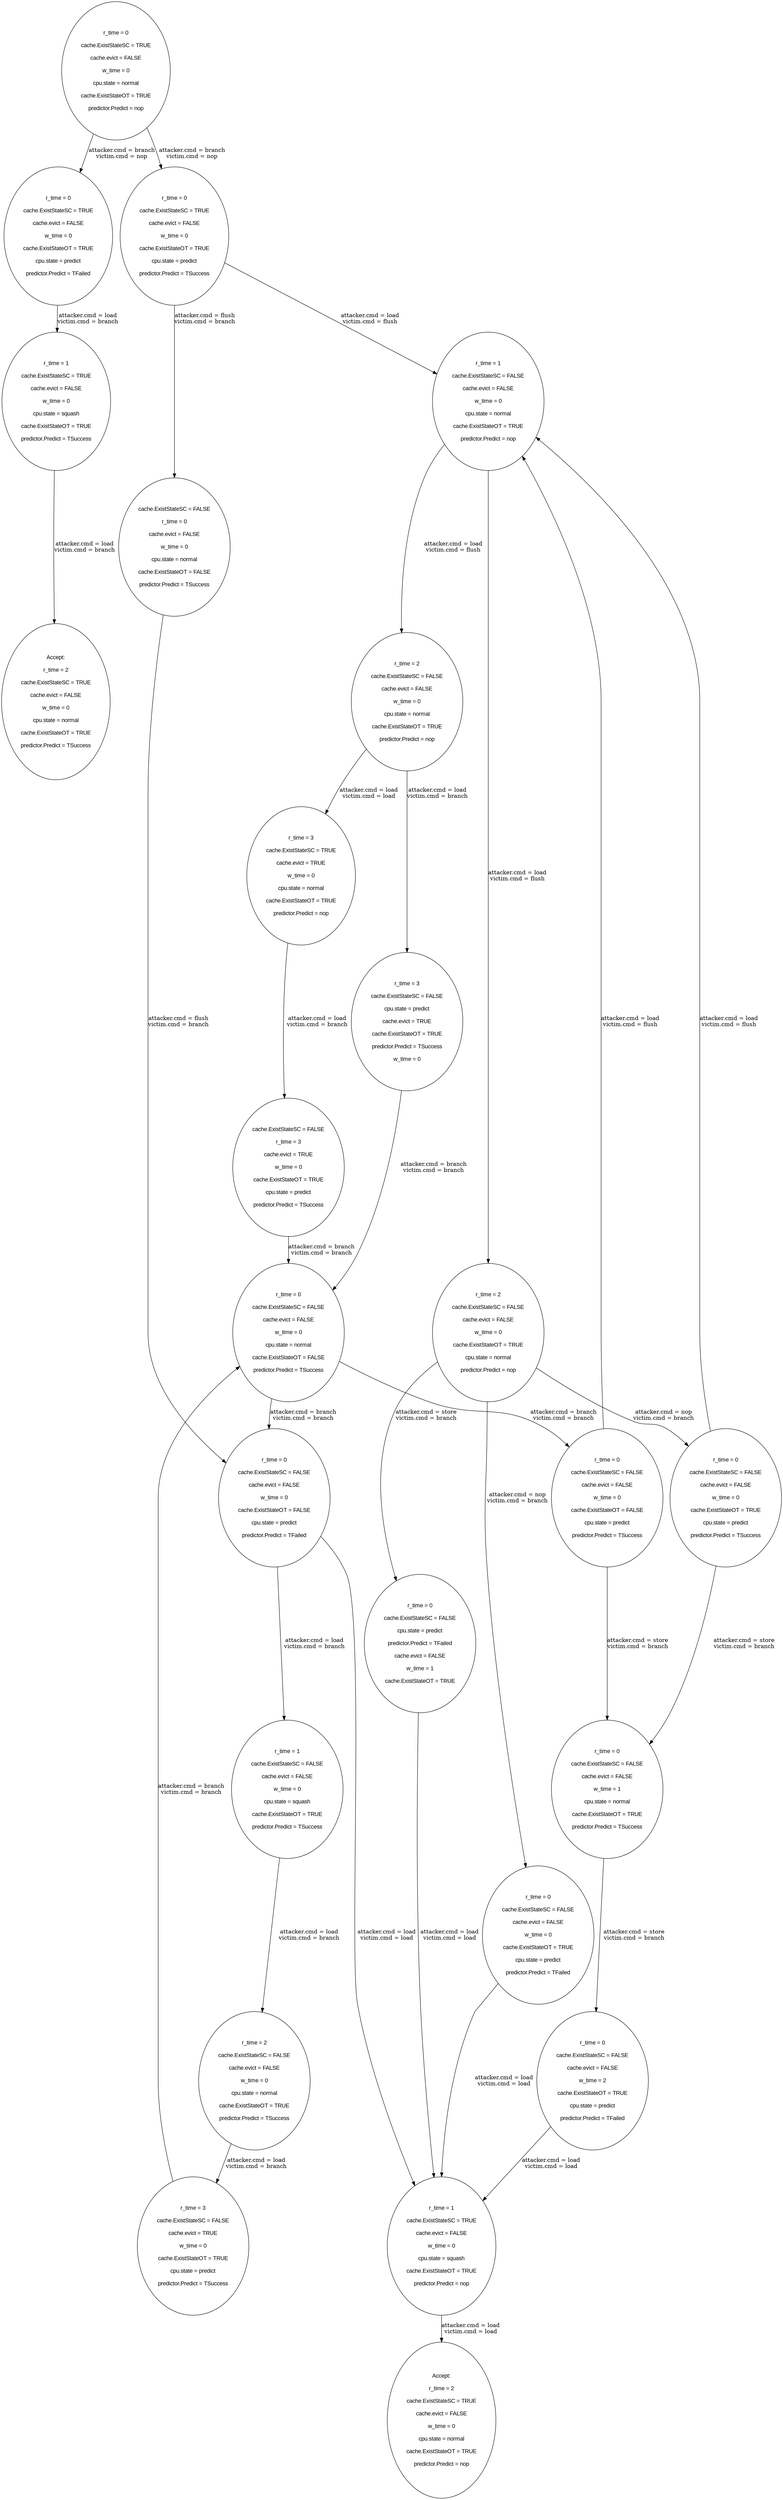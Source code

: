  strict digraph Tree {

    node [fontname="Arial"];

"
r_time = 0

cache.ExistStateSC = TRUE

cache.evict = FALSE

w_time = 0

cpu.state = normal

cache.ExistStateOT = TRUE

predictor.Predict = nop

" -> "
r_time = 0

cache.ExistStateSC = TRUE

cache.evict = FALSE

w_time = 0

cache.ExistStateOT = TRUE

cpu.state = predict

predictor.Predict = TFailed

"
[ label="attacker.cmd = branch
victim.cmd = nop
" ]
"
r_time = 0

cache.ExistStateSC = TRUE

cache.evict = FALSE

w_time = 0

cache.ExistStateOT = TRUE

cpu.state = predict

predictor.Predict = TFailed

" -> "
r_time = 1

cache.ExistStateSC = TRUE

cache.evict = FALSE

w_time = 0

cpu.state = squash

cache.ExistStateOT = TRUE

predictor.Predict = TSuccess

"
[ label="attacker.cmd = load
victim.cmd = branch
" ]
"
r_time = 1

cache.ExistStateSC = TRUE

cache.evict = FALSE

w_time = 0

cpu.state = squash

cache.ExistStateOT = TRUE

predictor.Predict = TSuccess

" -> "
Accept:

r_time = 2

cache.ExistStateSC = TRUE

cache.evict = FALSE

w_time = 0

cpu.state = normal

cache.ExistStateOT = TRUE

predictor.Predict = TSuccess

"
[ label="attacker.cmd = load
victim.cmd = branch
" ]
"
r_time = 0

cache.ExistStateSC = TRUE

cache.evict = FALSE

w_time = 0

cpu.state = normal

cache.ExistStateOT = TRUE

predictor.Predict = nop

" -> "
r_time = 0

cache.ExistStateSC = TRUE

cache.evict = FALSE

w_time = 0

cache.ExistStateOT = TRUE

cpu.state = predict

predictor.Predict = TSuccess

"
[ label="attacker.cmd = branch
victim.cmd = nop
" ]
"
r_time = 0

cache.ExistStateSC = TRUE

cache.evict = FALSE

w_time = 0

cache.ExistStateOT = TRUE

cpu.state = predict

predictor.Predict = TSuccess

" -> "
r_time = 1

cache.ExistStateSC = FALSE

cache.evict = FALSE

w_time = 0

cpu.state = normal

cache.ExistStateOT = TRUE

predictor.Predict = nop

"
[ label="attacker.cmd = load
victim.cmd = flush
" ]
"
r_time = 1

cache.ExistStateSC = FALSE

cache.evict = FALSE

w_time = 0

cpu.state = normal

cache.ExistStateOT = TRUE

predictor.Predict = nop

" -> "
r_time = 2

cache.ExistStateSC = FALSE

cache.evict = FALSE

w_time = 0

cache.ExistStateOT = TRUE

cpu.state = normal

predictor.Predict = nop

"
[ label="attacker.cmd = load
victim.cmd = flush
" ]
"
r_time = 2

cache.ExistStateSC = FALSE

cache.evict = FALSE

w_time = 0

cache.ExistStateOT = TRUE

cpu.state = normal

predictor.Predict = nop

" -> "
r_time = 0

cache.ExistStateSC = FALSE

cache.evict = FALSE

w_time = 0

cache.ExistStateOT = TRUE

cpu.state = predict

predictor.Predict = TSuccess

"
[ label="attacker.cmd = nop
victim.cmd = branch
" ]
"
r_time = 0

cache.ExistStateSC = FALSE

cache.evict = FALSE

w_time = 0

cache.ExistStateOT = TRUE

cpu.state = predict

predictor.Predict = TSuccess

" -> "
r_time = 1

cache.ExistStateSC = FALSE

cache.evict = FALSE

w_time = 0

cpu.state = normal

cache.ExistStateOT = TRUE

predictor.Predict = nop

"
[ label="attacker.cmd = load
victim.cmd = flush
" ]
"
r_time = 1

cache.ExistStateSC = FALSE

cache.evict = FALSE

w_time = 0

cpu.state = normal

cache.ExistStateOT = TRUE

predictor.Predict = nop

" -> "
r_time = 2

cache.ExistStateSC = FALSE

cache.evict = FALSE

w_time = 0

cache.ExistStateOT = TRUE

cpu.state = normal

predictor.Predict = nop

"
[ label="attacker.cmd = load
victim.cmd = flush
" ]
"
r_time = 2

cache.ExistStateSC = FALSE

cache.evict = FALSE

w_time = 0

cache.ExistStateOT = TRUE

cpu.state = normal

predictor.Predict = nop

" -> "
r_time = 0

cache.ExistStateSC = FALSE

cpu.state = predict

predictor.Predict = TFailed

cache.evict = FALSE

w_time = 1

cache.ExistStateOT = TRUE

"
[ label="attacker.cmd = store
victim.cmd = branch
" ]
"
r_time = 0

cache.ExistStateSC = FALSE

cpu.state = predict

predictor.Predict = TFailed

cache.evict = FALSE

w_time = 1

cache.ExistStateOT = TRUE

" -> "
r_time = 1

cache.ExistStateSC = TRUE

cache.evict = FALSE

w_time = 0

cpu.state = squash

cache.ExistStateOT = TRUE

predictor.Predict = nop

"
[ label="attacker.cmd = load
victim.cmd = load
" ]
"
r_time = 1

cache.ExistStateSC = TRUE

cache.evict = FALSE

w_time = 0

cpu.state = squash

cache.ExistStateOT = TRUE

predictor.Predict = nop

" -> "
Accept:

r_time = 2

cache.ExistStateSC = TRUE

cache.evict = FALSE

w_time = 0

cpu.state = normal

cache.ExistStateOT = TRUE

predictor.Predict = nop

"
[ label="attacker.cmd = load
victim.cmd = load
" ]
"
r_time = 0

cache.ExistStateSC = TRUE

cache.evict = FALSE

w_time = 0

cpu.state = normal

cache.ExistStateOT = TRUE

predictor.Predict = nop

" -> "
r_time = 0

cache.ExistStateSC = TRUE

cache.evict = FALSE

w_time = 0

cache.ExistStateOT = TRUE

cpu.state = predict

predictor.Predict = TSuccess

"
[ label="attacker.cmd = branch
victim.cmd = nop
" ]
"
r_time = 0

cache.ExistStateSC = TRUE

cache.evict = FALSE

w_time = 0

cache.ExistStateOT = TRUE

cpu.state = predict

predictor.Predict = TSuccess

" -> "
r_time = 1

cache.ExistStateSC = FALSE

cache.evict = FALSE

w_time = 0

cpu.state = normal

cache.ExistStateOT = TRUE

predictor.Predict = nop

"
[ label="attacker.cmd = load
victim.cmd = flush
" ]
"
r_time = 1

cache.ExistStateSC = FALSE

cache.evict = FALSE

w_time = 0

cpu.state = normal

cache.ExistStateOT = TRUE

predictor.Predict = nop

" -> "
r_time = 2

cache.ExistStateSC = FALSE

cache.evict = FALSE

w_time = 0

cpu.state = normal

cache.ExistStateOT = TRUE

predictor.Predict = nop

"
[ label="attacker.cmd = load
victim.cmd = flush
" ]
"
r_time = 2

cache.ExistStateSC = FALSE

cache.evict = FALSE

w_time = 0

cpu.state = normal

cache.ExistStateOT = TRUE

predictor.Predict = nop

" -> "
r_time = 3

cache.ExistStateSC = FALSE

cpu.state = predict

cache.evict = TRUE

cache.ExistStateOT = TRUE

predictor.Predict = TSuccess

w_time = 0

"
[ label="attacker.cmd = load
victim.cmd = branch
" ]
"
r_time = 3

cache.ExistStateSC = FALSE

cpu.state = predict

cache.evict = TRUE

cache.ExistStateOT = TRUE

predictor.Predict = TSuccess

w_time = 0

" -> "
r_time = 0

cache.ExistStateSC = FALSE

cache.evict = FALSE

w_time = 0

cpu.state = normal

cache.ExistStateOT = FALSE

predictor.Predict = TSuccess

"
[ label="attacker.cmd = branch
victim.cmd = branch
" ]
"
r_time = 0

cache.ExistStateSC = FALSE

cache.evict = FALSE

w_time = 0

cpu.state = normal

cache.ExistStateOT = FALSE

predictor.Predict = TSuccess

" -> "
r_time = 0

cache.ExistStateSC = FALSE

cache.evict = FALSE

w_time = 0

cache.ExistStateOT = FALSE

cpu.state = predict

predictor.Predict = TSuccess

"
[ label="attacker.cmd = branch
victim.cmd = branch
" ]
"
r_time = 0

cache.ExistStateSC = FALSE

cache.evict = FALSE

w_time = 0

cache.ExistStateOT = FALSE

cpu.state = predict

predictor.Predict = TSuccess

" -> "
r_time = 1

cache.ExistStateSC = FALSE

cache.evict = FALSE

w_time = 0

cpu.state = normal

cache.ExistStateOT = TRUE

predictor.Predict = nop

"
[ label="attacker.cmd = load
victim.cmd = flush
" ]
"
r_time = 1

cache.ExistStateSC = FALSE

cache.evict = FALSE

w_time = 0

cpu.state = normal

cache.ExistStateOT = TRUE

predictor.Predict = nop

" -> "
r_time = 2

cache.ExistStateSC = FALSE

cache.evict = FALSE

w_time = 0

cache.ExistStateOT = TRUE

cpu.state = normal

predictor.Predict = nop

"
[ label="attacker.cmd = load
victim.cmd = flush
" ]
"
r_time = 2

cache.ExistStateSC = FALSE

cache.evict = FALSE

w_time = 0

cache.ExistStateOT = TRUE

cpu.state = normal

predictor.Predict = nop

" -> "
r_time = 0

cache.ExistStateSC = FALSE

cpu.state = predict

predictor.Predict = TFailed

cache.evict = FALSE

w_time = 1

cache.ExistStateOT = TRUE

"
[ label="attacker.cmd = store
victim.cmd = branch
" ]
"
r_time = 0

cache.ExistStateSC = FALSE

cpu.state = predict

predictor.Predict = TFailed

cache.evict = FALSE

w_time = 1

cache.ExistStateOT = TRUE

" -> "
r_time = 1

cache.ExistStateSC = TRUE

cache.evict = FALSE

w_time = 0

cpu.state = squash

cache.ExistStateOT = TRUE

predictor.Predict = nop

"
[ label="attacker.cmd = load
victim.cmd = load
" ]
"
r_time = 1

cache.ExistStateSC = TRUE

cache.evict = FALSE

w_time = 0

cpu.state = squash

cache.ExistStateOT = TRUE

predictor.Predict = nop

" -> "
Accept:

r_time = 2

cache.ExistStateSC = TRUE

cache.evict = FALSE

w_time = 0

cpu.state = normal

cache.ExistStateOT = TRUE

predictor.Predict = nop

"
[ label="attacker.cmd = load
victim.cmd = load
" ]
"
r_time = 0

cache.ExistStateSC = TRUE

cache.evict = FALSE

w_time = 0

cpu.state = normal

cache.ExistStateOT = TRUE

predictor.Predict = nop

" -> "
r_time = 0

cache.ExistStateSC = TRUE

cache.evict = FALSE

w_time = 0

cache.ExistStateOT = TRUE

cpu.state = predict

predictor.Predict = TSuccess

"
[ label="attacker.cmd = branch
victim.cmd = nop
" ]
"
r_time = 0

cache.ExistStateSC = TRUE

cache.evict = FALSE

w_time = 0

cache.ExistStateOT = TRUE

cpu.state = predict

predictor.Predict = TSuccess

" -> "
r_time = 1

cache.ExistStateSC = FALSE

cache.evict = FALSE

w_time = 0

cpu.state = normal

cache.ExistStateOT = TRUE

predictor.Predict = nop

"
[ label="attacker.cmd = load
victim.cmd = flush
" ]
"
r_time = 1

cache.ExistStateSC = FALSE

cache.evict = FALSE

w_time = 0

cpu.state = normal

cache.ExistStateOT = TRUE

predictor.Predict = nop

" -> "
r_time = 2

cache.ExistStateSC = FALSE

cache.evict = FALSE

w_time = 0

cpu.state = normal

cache.ExistStateOT = TRUE

predictor.Predict = nop

"
[ label="attacker.cmd = load
victim.cmd = flush
" ]
"
r_time = 2

cache.ExistStateSC = FALSE

cache.evict = FALSE

w_time = 0

cpu.state = normal

cache.ExistStateOT = TRUE

predictor.Predict = nop

" -> "
r_time = 3

cache.ExistStateSC = TRUE

cache.evict = TRUE

w_time = 0

cpu.state = normal

cache.ExistStateOT = TRUE

predictor.Predict = nop

"
[ label="attacker.cmd = load
victim.cmd = load
" ]
"
r_time = 3

cache.ExistStateSC = TRUE

cache.evict = TRUE

w_time = 0

cpu.state = normal

cache.ExistStateOT = TRUE

predictor.Predict = nop

" -> "
cache.ExistStateSC = FALSE

r_time = 3

cache.evict = TRUE

w_time = 0

cache.ExistStateOT = TRUE

cpu.state = predict

predictor.Predict = TSuccess

"
[ label="attacker.cmd = load
victim.cmd = branch
" ]
"
cache.ExistStateSC = FALSE

r_time = 3

cache.evict = TRUE

w_time = 0

cache.ExistStateOT = TRUE

cpu.state = predict

predictor.Predict = TSuccess

" -> "
r_time = 0

cache.ExistStateSC = FALSE

cache.evict = FALSE

w_time = 0

cpu.state = normal

cache.ExistStateOT = FALSE

predictor.Predict = TSuccess

"
[ label="attacker.cmd = branch
victim.cmd = branch
" ]
"
r_time = 0

cache.ExistStateSC = FALSE

cache.evict = FALSE

w_time = 0

cpu.state = normal

cache.ExistStateOT = FALSE

predictor.Predict = TSuccess

" -> "
r_time = 0

cache.ExistStateSC = FALSE

cache.evict = FALSE

w_time = 0

cache.ExistStateOT = FALSE

cpu.state = predict

predictor.Predict = TSuccess

"
[ label="attacker.cmd = branch
victim.cmd = branch
" ]
"
r_time = 0

cache.ExistStateSC = FALSE

cache.evict = FALSE

w_time = 0

cache.ExistStateOT = FALSE

cpu.state = predict

predictor.Predict = TSuccess

" -> "
r_time = 1

cache.ExistStateSC = FALSE

cache.evict = FALSE

w_time = 0

cpu.state = normal

cache.ExistStateOT = TRUE

predictor.Predict = nop

"
[ label="attacker.cmd = load
victim.cmd = flush
" ]
"
r_time = 1

cache.ExistStateSC = FALSE

cache.evict = FALSE

w_time = 0

cpu.state = normal

cache.ExistStateOT = TRUE

predictor.Predict = nop

" -> "
r_time = 2

cache.ExistStateSC = FALSE

cache.evict = FALSE

w_time = 0

cache.ExistStateOT = TRUE

cpu.state = normal

predictor.Predict = nop

"
[ label="attacker.cmd = load
victim.cmd = flush
" ]
"
r_time = 2

cache.ExistStateSC = FALSE

cache.evict = FALSE

w_time = 0

cache.ExistStateOT = TRUE

cpu.state = normal

predictor.Predict = nop

" -> "
r_time = 0

cache.ExistStateSC = FALSE

cpu.state = predict

predictor.Predict = TFailed

cache.evict = FALSE

w_time = 1

cache.ExistStateOT = TRUE

"
[ label="attacker.cmd = store
victim.cmd = branch
" ]
"
r_time = 0

cache.ExistStateSC = FALSE

cpu.state = predict

predictor.Predict = TFailed

cache.evict = FALSE

w_time = 1

cache.ExistStateOT = TRUE

" -> "
r_time = 1

cache.ExistStateSC = TRUE

cache.evict = FALSE

w_time = 0

cpu.state = squash

cache.ExistStateOT = TRUE

predictor.Predict = nop

"
[ label="attacker.cmd = load
victim.cmd = load
" ]
"
r_time = 1

cache.ExistStateSC = TRUE

cache.evict = FALSE

w_time = 0

cpu.state = squash

cache.ExistStateOT = TRUE

predictor.Predict = nop

" -> "
Accept:

r_time = 2

cache.ExistStateSC = TRUE

cache.evict = FALSE

w_time = 0

cpu.state = normal

cache.ExistStateOT = TRUE

predictor.Predict = nop

"
[ label="attacker.cmd = load
victim.cmd = load
" ]
"
r_time = 0

cache.ExistStateSC = TRUE

cache.evict = FALSE

w_time = 0

cpu.state = normal

cache.ExistStateOT = TRUE

predictor.Predict = nop

" -> "
r_time = 0

cache.ExistStateSC = TRUE

cache.evict = FALSE

w_time = 0

cache.ExistStateOT = TRUE

cpu.state = predict

predictor.Predict = TSuccess

"
[ label="attacker.cmd = branch
victim.cmd = nop
" ]
"
r_time = 0

cache.ExistStateSC = TRUE

cache.evict = FALSE

w_time = 0

cache.ExistStateOT = TRUE

cpu.state = predict

predictor.Predict = TSuccess

" -> "
cache.ExistStateSC = FALSE

r_time = 0

cache.evict = FALSE

w_time = 0

cpu.state = normal

cache.ExistStateOT = FALSE

predictor.Predict = TSuccess

"
[ label="attacker.cmd = flush
victim.cmd = branch
" ]
"
cache.ExistStateSC = FALSE

r_time = 0

cache.evict = FALSE

w_time = 0

cpu.state = normal

cache.ExistStateOT = FALSE

predictor.Predict = TSuccess

" -> "
r_time = 0

cache.ExistStateSC = FALSE

cache.evict = FALSE

w_time = 0

cache.ExistStateOT = FALSE

cpu.state = predict

predictor.Predict = TFailed

"
[ label="attacker.cmd = flush
victim.cmd = branch
" ]
"
r_time = 0

cache.ExistStateSC = FALSE

cache.evict = FALSE

w_time = 0

cache.ExistStateOT = FALSE

cpu.state = predict

predictor.Predict = TFailed

" -> "
r_time = 1

cache.ExistStateSC = FALSE

cache.evict = FALSE

w_time = 0

cpu.state = squash

cache.ExistStateOT = TRUE

predictor.Predict = TSuccess

"
[ label="attacker.cmd = load
victim.cmd = branch
" ]
"
r_time = 1

cache.ExistStateSC = FALSE

cache.evict = FALSE

w_time = 0

cpu.state = squash

cache.ExistStateOT = TRUE

predictor.Predict = TSuccess

" -> "
r_time = 2

cache.ExistStateSC = FALSE

cache.evict = FALSE

w_time = 0

cpu.state = normal

cache.ExistStateOT = TRUE

predictor.Predict = TSuccess

"
[ label="attacker.cmd = load
victim.cmd = branch
" ]
"
r_time = 2

cache.ExistStateSC = FALSE

cache.evict = FALSE

w_time = 0

cpu.state = normal

cache.ExistStateOT = TRUE

predictor.Predict = TSuccess

" -> "
r_time = 3

cache.ExistStateSC = FALSE

cache.evict = TRUE

w_time = 0

cache.ExistStateOT = TRUE

cpu.state = predict

predictor.Predict = TSuccess

"
[ label="attacker.cmd = load
victim.cmd = branch
" ]
"
r_time = 3

cache.ExistStateSC = FALSE

cache.evict = TRUE

w_time = 0

cache.ExistStateOT = TRUE

cpu.state = predict

predictor.Predict = TSuccess

" -> "
r_time = 0

cache.ExistStateSC = FALSE

cache.evict = FALSE

w_time = 0

cpu.state = normal

cache.ExistStateOT = FALSE

predictor.Predict = TSuccess

"
[ label="attacker.cmd = branch
victim.cmd = branch
" ]
"
r_time = 0

cache.ExistStateSC = FALSE

cache.evict = FALSE

w_time = 0

cpu.state = normal

cache.ExistStateOT = FALSE

predictor.Predict = TSuccess

" -> "
r_time = 0

cache.ExistStateSC = FALSE

cache.evict = FALSE

w_time = 0

cache.ExistStateOT = FALSE

cpu.state = predict

predictor.Predict = TSuccess

"
[ label="attacker.cmd = branch
victim.cmd = branch
" ]
"
r_time = 0

cache.ExistStateSC = FALSE

cache.evict = FALSE

w_time = 0

cache.ExistStateOT = FALSE

cpu.state = predict

predictor.Predict = TSuccess

" -> "
r_time = 1

cache.ExistStateSC = FALSE

cache.evict = FALSE

w_time = 0

cpu.state = normal

cache.ExistStateOT = TRUE

predictor.Predict = nop

"
[ label="attacker.cmd = load
victim.cmd = flush
" ]
"
r_time = 1

cache.ExistStateSC = FALSE

cache.evict = FALSE

w_time = 0

cpu.state = normal

cache.ExistStateOT = TRUE

predictor.Predict = nop

" -> "
r_time = 2

cache.ExistStateSC = FALSE

cache.evict = FALSE

w_time = 0

cache.ExistStateOT = TRUE

cpu.state = normal

predictor.Predict = nop

"
[ label="attacker.cmd = load
victim.cmd = flush
" ]
"
r_time = 2

cache.ExistStateSC = FALSE

cache.evict = FALSE

w_time = 0

cache.ExistStateOT = TRUE

cpu.state = normal

predictor.Predict = nop

" -> "
r_time = 0

cache.ExistStateSC = FALSE

cpu.state = predict

predictor.Predict = TFailed

cache.evict = FALSE

w_time = 1

cache.ExistStateOT = TRUE

"
[ label="attacker.cmd = store
victim.cmd = branch
" ]
"
r_time = 0

cache.ExistStateSC = FALSE

cpu.state = predict

predictor.Predict = TFailed

cache.evict = FALSE

w_time = 1

cache.ExistStateOT = TRUE

" -> "
r_time = 1

cache.ExistStateSC = TRUE

cache.evict = FALSE

w_time = 0

cpu.state = squash

cache.ExistStateOT = TRUE

predictor.Predict = nop

"
[ label="attacker.cmd = load
victim.cmd = load
" ]
"
r_time = 1

cache.ExistStateSC = TRUE

cache.evict = FALSE

w_time = 0

cpu.state = squash

cache.ExistStateOT = TRUE

predictor.Predict = nop

" -> "
Accept:

r_time = 2

cache.ExistStateSC = TRUE

cache.evict = FALSE

w_time = 0

cpu.state = normal

cache.ExistStateOT = TRUE

predictor.Predict = nop

"
[ label="attacker.cmd = load
victim.cmd = load
" ]
"
r_time = 0

cache.ExistStateSC = TRUE

cache.evict = FALSE

w_time = 0

cpu.state = normal

cache.ExistStateOT = TRUE

predictor.Predict = nop

" -> "
r_time = 0

cache.ExistStateSC = TRUE

cache.evict = FALSE

w_time = 0

cache.ExistStateOT = TRUE

cpu.state = predict

predictor.Predict = TSuccess

"
[ label="attacker.cmd = branch
victim.cmd = nop
" ]
"
r_time = 0

cache.ExistStateSC = TRUE

cache.evict = FALSE

w_time = 0

cache.ExistStateOT = TRUE

cpu.state = predict

predictor.Predict = TSuccess

" -> "
r_time = 1

cache.ExistStateSC = FALSE

cache.evict = FALSE

w_time = 0

cpu.state = normal

cache.ExistStateOT = TRUE

predictor.Predict = nop

"
[ label="attacker.cmd = load
victim.cmd = flush
" ]
"
r_time = 1

cache.ExistStateSC = FALSE

cache.evict = FALSE

w_time = 0

cpu.state = normal

cache.ExistStateOT = TRUE

predictor.Predict = nop

" -> "
r_time = 2

cache.ExistStateSC = FALSE

cache.evict = FALSE

w_time = 0

cache.ExistStateOT = TRUE

cpu.state = normal

predictor.Predict = nop

"
[ label="attacker.cmd = load
victim.cmd = flush
" ]
"
r_time = 2

cache.ExistStateSC = FALSE

cache.evict = FALSE

w_time = 0

cache.ExistStateOT = TRUE

cpu.state = normal

predictor.Predict = nop

" -> "
r_time = 0

cache.ExistStateSC = FALSE

cache.evict = FALSE

w_time = 0

cache.ExistStateOT = TRUE

cpu.state = predict

predictor.Predict = TFailed

"
[ label="attacker.cmd = nop
victim.cmd = branch
" ]
"
r_time = 0

cache.ExistStateSC = FALSE

cache.evict = FALSE

w_time = 0

cache.ExistStateOT = TRUE

cpu.state = predict

predictor.Predict = TFailed

" -> "
r_time = 1

cache.ExistStateSC = TRUE

cache.evict = FALSE

w_time = 0

cpu.state = squash

cache.ExistStateOT = TRUE

predictor.Predict = nop

"
[ label="attacker.cmd = load
victim.cmd = load
" ]
"
r_time = 1

cache.ExistStateSC = TRUE

cache.evict = FALSE

w_time = 0

cpu.state = squash

cache.ExistStateOT = TRUE

predictor.Predict = nop

" -> "
Accept:

r_time = 2

cache.ExistStateSC = TRUE

cache.evict = FALSE

w_time = 0

cpu.state = normal

cache.ExistStateOT = TRUE

predictor.Predict = nop

"
[ label="attacker.cmd = load
victim.cmd = load
" ]
"
r_time = 0

cache.ExistStateSC = TRUE

cache.evict = FALSE

w_time = 0

cpu.state = normal

cache.ExistStateOT = TRUE

predictor.Predict = nop

" -> "
r_time = 0

cache.ExistStateSC = TRUE

cache.evict = FALSE

w_time = 0

cache.ExistStateOT = TRUE

cpu.state = predict

predictor.Predict = TSuccess

"
[ label="attacker.cmd = branch
victim.cmd = nop
" ]
"
r_time = 0

cache.ExistStateSC = TRUE

cache.evict = FALSE

w_time = 0

cache.ExistStateOT = TRUE

cpu.state = predict

predictor.Predict = TSuccess

" -> "
r_time = 1

cache.ExistStateSC = FALSE

cache.evict = FALSE

w_time = 0

cpu.state = normal

cache.ExistStateOT = TRUE

predictor.Predict = nop

"
[ label="attacker.cmd = load
victim.cmd = flush
" ]
"
r_time = 1

cache.ExistStateSC = FALSE

cache.evict = FALSE

w_time = 0

cpu.state = normal

cache.ExistStateOT = TRUE

predictor.Predict = nop

" -> "
r_time = 2

cache.ExistStateSC = FALSE

cache.evict = FALSE

w_time = 0

cache.ExistStateOT = TRUE

cpu.state = normal

predictor.Predict = nop

"
[ label="attacker.cmd = load
victim.cmd = flush
" ]
"
r_time = 2

cache.ExistStateSC = FALSE

cache.evict = FALSE

w_time = 0

cache.ExistStateOT = TRUE

cpu.state = normal

predictor.Predict = nop

" -> "
r_time = 0

cache.ExistStateSC = FALSE

cache.evict = FALSE

w_time = 0

cache.ExistStateOT = TRUE

cpu.state = predict

predictor.Predict = TSuccess

"
[ label="attacker.cmd = nop
victim.cmd = branch
" ]
"
r_time = 0

cache.ExistStateSC = FALSE

cache.evict = FALSE

w_time = 0

cache.ExistStateOT = TRUE

cpu.state = predict

predictor.Predict = TSuccess

" -> "
r_time = 0

cache.ExistStateSC = FALSE

cache.evict = FALSE

w_time = 1

cpu.state = normal

cache.ExistStateOT = TRUE

predictor.Predict = TSuccess

"
[ label="attacker.cmd = store
victim.cmd = branch
" ]
"
r_time = 0

cache.ExistStateSC = FALSE

cache.evict = FALSE

w_time = 1

cpu.state = normal

cache.ExistStateOT = TRUE

predictor.Predict = TSuccess

" -> "
r_time = 0

cache.ExistStateSC = FALSE

cache.evict = FALSE

w_time = 2

cache.ExistStateOT = TRUE

cpu.state = predict

predictor.Predict = TFailed

"
[ label="attacker.cmd = store
victim.cmd = branch
" ]
"
r_time = 0

cache.ExistStateSC = FALSE

cache.evict = FALSE

w_time = 2

cache.ExistStateOT = TRUE

cpu.state = predict

predictor.Predict = TFailed

" -> "
r_time = 1

cache.ExistStateSC = TRUE

cache.evict = FALSE

w_time = 0

cpu.state = squash

cache.ExistStateOT = TRUE

predictor.Predict = nop

"
[ label="attacker.cmd = load
victim.cmd = load
" ]
"
r_time = 1

cache.ExistStateSC = TRUE

cache.evict = FALSE

w_time = 0

cpu.state = squash

cache.ExistStateOT = TRUE

predictor.Predict = nop

" -> "
Accept:

r_time = 2

cache.ExistStateSC = TRUE

cache.evict = FALSE

w_time = 0

cpu.state = normal

cache.ExistStateOT = TRUE

predictor.Predict = nop

"
[ label="attacker.cmd = load
victim.cmd = load
" ]
"
r_time = 0

cache.ExistStateSC = TRUE

cache.evict = FALSE

w_time = 0

cpu.state = normal

cache.ExistStateOT = TRUE

predictor.Predict = nop

" -> "
r_time = 0

cache.ExistStateSC = TRUE

cache.evict = FALSE

w_time = 0

cache.ExistStateOT = TRUE

cpu.state = predict

predictor.Predict = TSuccess

"
[ label="attacker.cmd = branch
victim.cmd = nop
" ]
"
r_time = 0

cache.ExistStateSC = TRUE

cache.evict = FALSE

w_time = 0

cache.ExistStateOT = TRUE

cpu.state = predict

predictor.Predict = TSuccess

" -> "
r_time = 1

cache.ExistStateSC = FALSE

cache.evict = FALSE

w_time = 0

cpu.state = normal

cache.ExistStateOT = TRUE

predictor.Predict = nop

"
[ label="attacker.cmd = load
victim.cmd = flush
" ]
"
r_time = 1

cache.ExistStateSC = FALSE

cache.evict = FALSE

w_time = 0

cpu.state = normal

cache.ExistStateOT = TRUE

predictor.Predict = nop

" -> "
r_time = 2

cache.ExistStateSC = FALSE

cache.evict = FALSE

w_time = 0

cache.ExistStateOT = TRUE

cpu.state = normal

predictor.Predict = nop

"
[ label="attacker.cmd = load
victim.cmd = flush
" ]
"
r_time = 2

cache.ExistStateSC = FALSE

cache.evict = FALSE

w_time = 0

cache.ExistStateOT = TRUE

cpu.state = normal

predictor.Predict = nop

" -> "
r_time = 0

cache.ExistStateSC = FALSE

cache.evict = FALSE

w_time = 0

cache.ExistStateOT = TRUE

cpu.state = predict

predictor.Predict = TSuccess

"
[ label="attacker.cmd = nop
victim.cmd = branch
" ]
"
r_time = 0

cache.ExistStateSC = FALSE

cache.evict = FALSE

w_time = 0

cache.ExistStateOT = TRUE

cpu.state = predict

predictor.Predict = TSuccess

" -> "
r_time = 1

cache.ExistStateSC = FALSE

cache.evict = FALSE

w_time = 0

cpu.state = normal

cache.ExistStateOT = TRUE

predictor.Predict = nop

"
[ label="attacker.cmd = load
victim.cmd = flush
" ]
"
r_time = 1

cache.ExistStateSC = FALSE

cache.evict = FALSE

w_time = 0

cpu.state = normal

cache.ExistStateOT = TRUE

predictor.Predict = nop

" -> "
r_time = 2

cache.ExistStateSC = FALSE

cache.evict = FALSE

w_time = 0

cache.ExistStateOT = TRUE

cpu.state = normal

predictor.Predict = nop

"
[ label="attacker.cmd = load
victim.cmd = flush
" ]
"
r_time = 2

cache.ExistStateSC = FALSE

cache.evict = FALSE

w_time = 0

cache.ExistStateOT = TRUE

cpu.state = normal

predictor.Predict = nop

" -> "
r_time = 0

cache.ExistStateSC = FALSE

cpu.state = predict

predictor.Predict = TFailed

cache.evict = FALSE

w_time = 1

cache.ExistStateOT = TRUE

"
[ label="attacker.cmd = store
victim.cmd = branch
" ]
"
r_time = 0

cache.ExistStateSC = FALSE

cpu.state = predict

predictor.Predict = TFailed

cache.evict = FALSE

w_time = 1

cache.ExistStateOT = TRUE

" -> "
r_time = 1

cache.ExistStateSC = TRUE

cache.evict = FALSE

w_time = 0

cpu.state = squash

cache.ExistStateOT = TRUE

predictor.Predict = nop

"
[ label="attacker.cmd = load
victim.cmd = load
" ]
"
r_time = 1

cache.ExistStateSC = TRUE

cache.evict = FALSE

w_time = 0

cpu.state = squash

cache.ExistStateOT = TRUE

predictor.Predict = nop

" -> "
Accept:

r_time = 2

cache.ExistStateSC = TRUE

cache.evict = FALSE

w_time = 0

cpu.state = normal

cache.ExistStateOT = TRUE

predictor.Predict = nop

"
[ label="attacker.cmd = load
victim.cmd = load
" ]
"
r_time = 0

cache.ExistStateSC = TRUE

cache.evict = FALSE

w_time = 0

cpu.state = normal

cache.ExistStateOT = TRUE

predictor.Predict = nop

" -> "
r_time = 0

cache.ExistStateSC = TRUE

cache.evict = FALSE

w_time = 0

cache.ExistStateOT = TRUE

cpu.state = predict

predictor.Predict = TSuccess

"
[ label="attacker.cmd = branch
victim.cmd = nop
" ]
"
r_time = 0

cache.ExistStateSC = TRUE

cache.evict = FALSE

w_time = 0

cache.ExistStateOT = TRUE

cpu.state = predict

predictor.Predict = TSuccess

" -> "
r_time = 1

cache.ExistStateSC = FALSE

cache.evict = FALSE

w_time = 0

cpu.state = normal

cache.ExistStateOT = TRUE

predictor.Predict = nop

"
[ label="attacker.cmd = load
victim.cmd = flush
" ]
"
r_time = 1

cache.ExistStateSC = FALSE

cache.evict = FALSE

w_time = 0

cpu.state = normal

cache.ExistStateOT = TRUE

predictor.Predict = nop

" -> "
r_time = 2

cache.ExistStateSC = FALSE

cache.evict = FALSE

w_time = 0

cpu.state = normal

cache.ExistStateOT = TRUE

predictor.Predict = nop

"
[ label="attacker.cmd = load
victim.cmd = flush
" ]
"
r_time = 2

cache.ExistStateSC = FALSE

cache.evict = FALSE

w_time = 0

cpu.state = normal

cache.ExistStateOT = TRUE

predictor.Predict = nop

" -> "
r_time = 3

cache.ExistStateSC = FALSE

cpu.state = predict

cache.evict = TRUE

cache.ExistStateOT = TRUE

predictor.Predict = TSuccess

w_time = 0

"
[ label="attacker.cmd = load
victim.cmd = branch
" ]
"
r_time = 3

cache.ExistStateSC = FALSE

cpu.state = predict

cache.evict = TRUE

cache.ExistStateOT = TRUE

predictor.Predict = TSuccess

w_time = 0

" -> "
r_time = 0

cache.ExistStateSC = FALSE

cache.evict = FALSE

w_time = 0

cpu.state = normal

cache.ExistStateOT = FALSE

predictor.Predict = TSuccess

"
[ label="attacker.cmd = branch
victim.cmd = branch
" ]
"
r_time = 0

cache.ExistStateSC = FALSE

cache.evict = FALSE

w_time = 0

cpu.state = normal

cache.ExistStateOT = FALSE

predictor.Predict = TSuccess

" -> "
r_time = 0

cache.ExistStateSC = FALSE

cache.evict = FALSE

w_time = 0

cache.ExistStateOT = FALSE

cpu.state = predict

predictor.Predict = TFailed

"
[ label="attacker.cmd = branch
victim.cmd = branch
" ]
"
r_time = 0

cache.ExistStateSC = FALSE

cache.evict = FALSE

w_time = 0

cache.ExistStateOT = FALSE

cpu.state = predict

predictor.Predict = TFailed

" -> "
r_time = 1

cache.ExistStateSC = TRUE

cache.evict = FALSE

w_time = 0

cpu.state = squash

cache.ExistStateOT = TRUE

predictor.Predict = nop

"
[ label="attacker.cmd = load
victim.cmd = load
" ]
"
r_time = 1

cache.ExistStateSC = TRUE

cache.evict = FALSE

w_time = 0

cpu.state = squash

cache.ExistStateOT = TRUE

predictor.Predict = nop

" -> "
Accept:

r_time = 2

cache.ExistStateSC = TRUE

cache.evict = FALSE

w_time = 0

cpu.state = normal

cache.ExistStateOT = TRUE

predictor.Predict = nop

"
[ label="attacker.cmd = load
victim.cmd = load
" ]
"
r_time = 0

cache.ExistStateSC = TRUE

cache.evict = FALSE

w_time = 0

cpu.state = normal

cache.ExistStateOT = TRUE

predictor.Predict = nop

" -> "
r_time = 0

cache.ExistStateSC = TRUE

cache.evict = FALSE

w_time = 0

cache.ExistStateOT = TRUE

cpu.state = predict

predictor.Predict = TSuccess

"
[ label="attacker.cmd = branch
victim.cmd = nop
" ]
"
r_time = 0

cache.ExistStateSC = TRUE

cache.evict = FALSE

w_time = 0

cache.ExistStateOT = TRUE

cpu.state = predict

predictor.Predict = TSuccess

" -> "
r_time = 1

cache.ExistStateSC = FALSE

cache.evict = FALSE

w_time = 0

cpu.state = normal

cache.ExistStateOT = TRUE

predictor.Predict = nop

"
[ label="attacker.cmd = load
victim.cmd = flush
" ]
"
r_time = 1

cache.ExistStateSC = FALSE

cache.evict = FALSE

w_time = 0

cpu.state = normal

cache.ExistStateOT = TRUE

predictor.Predict = nop

" -> "
r_time = 2

cache.ExistStateSC = FALSE

cache.evict = FALSE

w_time = 0

cpu.state = normal

cache.ExistStateOT = TRUE

predictor.Predict = nop

"
[ label="attacker.cmd = load
victim.cmd = flush
" ]
"
r_time = 2

cache.ExistStateSC = FALSE

cache.evict = FALSE

w_time = 0

cpu.state = normal

cache.ExistStateOT = TRUE

predictor.Predict = nop

" -> "
r_time = 3

cache.ExistStateSC = FALSE

cpu.state = predict

cache.evict = TRUE

cache.ExistStateOT = TRUE

predictor.Predict = TSuccess

w_time = 0

"
[ label="attacker.cmd = load
victim.cmd = branch
" ]
"
r_time = 3

cache.ExistStateSC = FALSE

cpu.state = predict

cache.evict = TRUE

cache.ExistStateOT = TRUE

predictor.Predict = TSuccess

w_time = 0

" -> "
r_time = 0

cache.ExistStateSC = FALSE

cache.evict = FALSE

w_time = 0

cpu.state = normal

cache.ExistStateOT = FALSE

predictor.Predict = TSuccess

"
[ label="attacker.cmd = branch
victim.cmd = branch
" ]
"
r_time = 0

cache.ExistStateSC = FALSE

cache.evict = FALSE

w_time = 0

cpu.state = normal

cache.ExistStateOT = FALSE

predictor.Predict = TSuccess

" -> "
r_time = 0

cache.ExistStateSC = FALSE

cache.evict = FALSE

w_time = 0

cache.ExistStateOT = FALSE

cpu.state = predict

predictor.Predict = TSuccess

"
[ label="attacker.cmd = branch
victim.cmd = branch
" ]
"
r_time = 0

cache.ExistStateSC = FALSE

cache.evict = FALSE

w_time = 0

cache.ExistStateOT = FALSE

cpu.state = predict

predictor.Predict = TSuccess

" -> "
r_time = 0

cache.ExistStateSC = FALSE

cache.evict = FALSE

w_time = 1

cpu.state = normal

cache.ExistStateOT = TRUE

predictor.Predict = TSuccess

"
[ label="attacker.cmd = store
victim.cmd = branch
" ]
"
r_time = 0

cache.ExistStateSC = FALSE

cache.evict = FALSE

w_time = 1

cpu.state = normal

cache.ExistStateOT = TRUE

predictor.Predict = TSuccess

" -> "
r_time = 0

cache.ExistStateSC = FALSE

cache.evict = FALSE

w_time = 2

cache.ExistStateOT = TRUE

cpu.state = predict

predictor.Predict = TFailed

"
[ label="attacker.cmd = store
victim.cmd = branch
" ]
"
r_time = 0

cache.ExistStateSC = FALSE

cache.evict = FALSE

w_time = 2

cache.ExistStateOT = TRUE

cpu.state = predict

predictor.Predict = TFailed

" -> "
r_time = 1

cache.ExistStateSC = TRUE

cache.evict = FALSE

w_time = 0

cpu.state = squash

cache.ExistStateOT = TRUE

predictor.Predict = nop

"
[ label="attacker.cmd = load
victim.cmd = load
" ]
"
r_time = 1

cache.ExistStateSC = TRUE

cache.evict = FALSE

w_time = 0

cpu.state = squash

cache.ExistStateOT = TRUE

predictor.Predict = nop

" -> "
Accept:

r_time = 2

cache.ExistStateSC = TRUE

cache.evict = FALSE

w_time = 0

cpu.state = normal

cache.ExistStateOT = TRUE

predictor.Predict = nop

"
[ label="attacker.cmd = load
victim.cmd = load
" ]
"
r_time = 0

cache.ExistStateSC = TRUE

cache.evict = FALSE

w_time = 0

cpu.state = normal

cache.ExistStateOT = TRUE

predictor.Predict = nop

" -> "
r_time = 0

cache.ExistStateSC = TRUE

cache.evict = FALSE

w_time = 0

cache.ExistStateOT = TRUE

cpu.state = predict

predictor.Predict = TSuccess

"
[ label="attacker.cmd = branch
victim.cmd = nop
" ]
"
r_time = 0

cache.ExistStateSC = TRUE

cache.evict = FALSE

w_time = 0

cache.ExistStateOT = TRUE

cpu.state = predict

predictor.Predict = TSuccess

" -> "
r_time = 1

cache.ExistStateSC = FALSE

cache.evict = FALSE

w_time = 0

cpu.state = normal

cache.ExistStateOT = TRUE

predictor.Predict = nop

"
[ label="attacker.cmd = load
victim.cmd = flush
" ]
"
r_time = 1

cache.ExistStateSC = FALSE

cache.evict = FALSE

w_time = 0

cpu.state = normal

cache.ExistStateOT = TRUE

predictor.Predict = nop

" -> "
r_time = 2

cache.ExistStateSC = FALSE

cache.evict = FALSE

w_time = 0

cpu.state = normal

cache.ExistStateOT = TRUE

predictor.Predict = nop

"
[ label="attacker.cmd = load
victim.cmd = flush
" ]
"
r_time = 2

cache.ExistStateSC = FALSE

cache.evict = FALSE

w_time = 0

cpu.state = normal

cache.ExistStateOT = TRUE

predictor.Predict = nop

" -> "
r_time = 3

cache.ExistStateSC = FALSE

cpu.state = predict

cache.evict = TRUE

cache.ExistStateOT = TRUE

predictor.Predict = TSuccess

w_time = 0

"
[ label="attacker.cmd = load
victim.cmd = branch
" ]
"
r_time = 3

cache.ExistStateSC = FALSE

cpu.state = predict

cache.evict = TRUE

cache.ExistStateOT = TRUE

predictor.Predict = TSuccess

w_time = 0

" -> "
r_time = 0

cache.ExistStateSC = FALSE

cache.evict = FALSE

w_time = 0

cpu.state = normal

cache.ExistStateOT = FALSE

predictor.Predict = TSuccess

"
[ label="attacker.cmd = branch
victim.cmd = branch
" ]
"
r_time = 0

cache.ExistStateSC = FALSE

cache.evict = FALSE

w_time = 0

cpu.state = normal

cache.ExistStateOT = FALSE

predictor.Predict = TSuccess

" -> "
r_time = 0

cache.ExistStateSC = FALSE

cache.evict = FALSE

w_time = 0

cache.ExistStateOT = FALSE

cpu.state = predict

predictor.Predict = TSuccess

"
[ label="attacker.cmd = branch
victim.cmd = branch
" ]
"
r_time = 0

cache.ExistStateSC = FALSE

cache.evict = FALSE

w_time = 0

cache.ExistStateOT = FALSE

cpu.state = predict

predictor.Predict = TSuccess

" -> "
r_time = 1

cache.ExistStateSC = FALSE

cache.evict = FALSE

w_time = 0

cpu.state = normal

cache.ExistStateOT = TRUE

predictor.Predict = nop

"
[ label="attacker.cmd = load
victim.cmd = flush
" ]
"
r_time = 1

cache.ExistStateSC = FALSE

cache.evict = FALSE

w_time = 0

cpu.state = normal

cache.ExistStateOT = TRUE

predictor.Predict = nop

" -> "
r_time = 2

cache.ExistStateSC = FALSE

cache.evict = FALSE

w_time = 0

cache.ExistStateOT = TRUE

cpu.state = normal

predictor.Predict = nop

"
[ label="attacker.cmd = load
victim.cmd = flush
" ]
"
r_time = 2

cache.ExistStateSC = FALSE

cache.evict = FALSE

w_time = 0

cache.ExistStateOT = TRUE

cpu.state = normal

predictor.Predict = nop

" -> "
r_time = 0

cache.ExistStateSC = FALSE

cpu.state = predict

predictor.Predict = TFailed

cache.evict = FALSE

w_time = 1

cache.ExistStateOT = TRUE

"
[ label="attacker.cmd = store
victim.cmd = branch
" ]
"
r_time = 0

cache.ExistStateSC = FALSE

cpu.state = predict

predictor.Predict = TFailed

cache.evict = FALSE

w_time = 1

cache.ExistStateOT = TRUE

" -> "
r_time = 1

cache.ExistStateSC = TRUE

cache.evict = FALSE

w_time = 0

cpu.state = squash

cache.ExistStateOT = TRUE

predictor.Predict = nop

"
[ label="attacker.cmd = load
victim.cmd = load
" ]
"
r_time = 1

cache.ExistStateSC = TRUE

cache.evict = FALSE

w_time = 0

cpu.state = squash

cache.ExistStateOT = TRUE

predictor.Predict = nop

" -> "
Accept:

r_time = 2

cache.ExistStateSC = TRUE

cache.evict = FALSE

w_time = 0

cpu.state = normal

cache.ExistStateOT = TRUE

predictor.Predict = nop

"
[ label="attacker.cmd = load
victim.cmd = load
" ]
"
r_time = 0

cache.ExistStateSC = TRUE

cache.evict = FALSE

w_time = 0

cpu.state = normal

cache.ExistStateOT = TRUE

predictor.Predict = nop

" -> "
r_time = 0

cache.ExistStateSC = TRUE

cache.evict = FALSE

w_time = 0

cache.ExistStateOT = TRUE

cpu.state = predict

predictor.Predict = TSuccess

"
[ label="attacker.cmd = branch
victim.cmd = nop
" ]
"
r_time = 0

cache.ExistStateSC = TRUE

cache.evict = FALSE

w_time = 0

cache.ExistStateOT = TRUE

cpu.state = predict

predictor.Predict = TSuccess

" -> "
r_time = 1

cache.ExistStateSC = FALSE

cache.evict = FALSE

w_time = 0

cpu.state = normal

cache.ExistStateOT = TRUE

predictor.Predict = nop

"
[ label="attacker.cmd = load
victim.cmd = flush
" ]
"
r_time = 1

cache.ExistStateSC = FALSE

cache.evict = FALSE

w_time = 0

cpu.state = normal

cache.ExistStateOT = TRUE

predictor.Predict = nop

" -> "
r_time = 2

cache.ExistStateSC = FALSE

cache.evict = FALSE

w_time = 0

cpu.state = normal

cache.ExistStateOT = TRUE

predictor.Predict = nop

"
[ label="attacker.cmd = load
victim.cmd = flush
" ]
"
r_time = 2

cache.ExistStateSC = FALSE

cache.evict = FALSE

w_time = 0

cpu.state = normal

cache.ExistStateOT = TRUE

predictor.Predict = nop

" -> "
r_time = 3

cache.ExistStateSC = TRUE

cache.evict = TRUE

w_time = 0

cpu.state = normal

cache.ExistStateOT = TRUE

predictor.Predict = nop

"
[ label="attacker.cmd = load
victim.cmd = load
" ]
"
r_time = 3

cache.ExistStateSC = TRUE

cache.evict = TRUE

w_time = 0

cpu.state = normal

cache.ExistStateOT = TRUE

predictor.Predict = nop

" -> "
cache.ExistStateSC = FALSE

r_time = 3

cache.evict = TRUE

w_time = 0

cache.ExistStateOT = TRUE

cpu.state = predict

predictor.Predict = TSuccess

"
[ label="attacker.cmd = load
victim.cmd = branch
" ]
"
cache.ExistStateSC = FALSE

r_time = 3

cache.evict = TRUE

w_time = 0

cache.ExistStateOT = TRUE

cpu.state = predict

predictor.Predict = TSuccess

" -> "
r_time = 0

cache.ExistStateSC = FALSE

cache.evict = FALSE

w_time = 0

cpu.state = normal

cache.ExistStateOT = FALSE

predictor.Predict = TSuccess

"
[ label="attacker.cmd = branch
victim.cmd = branch
" ]
"
r_time = 0

cache.ExistStateSC = FALSE

cache.evict = FALSE

w_time = 0

cpu.state = normal

cache.ExistStateOT = FALSE

predictor.Predict = TSuccess

" -> "
r_time = 0

cache.ExistStateSC = FALSE

cache.evict = FALSE

w_time = 0

cache.ExistStateOT = FALSE

cpu.state = predict

predictor.Predict = TFailed

"
[ label="attacker.cmd = branch
victim.cmd = branch
" ]
"
r_time = 0

cache.ExistStateSC = FALSE

cache.evict = FALSE

w_time = 0

cache.ExistStateOT = FALSE

cpu.state = predict

predictor.Predict = TFailed

" -> "
r_time = 1

cache.ExistStateSC = TRUE

cache.evict = FALSE

w_time = 0

cpu.state = squash

cache.ExistStateOT = TRUE

predictor.Predict = nop

"
[ label="attacker.cmd = load
victim.cmd = load
" ]
"
r_time = 1

cache.ExistStateSC = TRUE

cache.evict = FALSE

w_time = 0

cpu.state = squash

cache.ExistStateOT = TRUE

predictor.Predict = nop

" -> "
Accept:

r_time = 2

cache.ExistStateSC = TRUE

cache.evict = FALSE

w_time = 0

cpu.state = normal

cache.ExistStateOT = TRUE

predictor.Predict = nop

"
[ label="attacker.cmd = load
victim.cmd = load
" ]
"
r_time = 0

cache.ExistStateSC = TRUE

cache.evict = FALSE

w_time = 0

cpu.state = normal

cache.ExistStateOT = TRUE

predictor.Predict = nop

" -> "
r_time = 0

cache.ExistStateSC = TRUE

cache.evict = FALSE

w_time = 0

cache.ExistStateOT = TRUE

cpu.state = predict

predictor.Predict = TSuccess

"
[ label="attacker.cmd = branch
victim.cmd = nop
" ]
"
r_time = 0

cache.ExistStateSC = TRUE

cache.evict = FALSE

w_time = 0

cache.ExistStateOT = TRUE

cpu.state = predict

predictor.Predict = TSuccess

" -> "
r_time = 1

cache.ExistStateSC = FALSE

cache.evict = FALSE

w_time = 0

cpu.state = normal

cache.ExistStateOT = TRUE

predictor.Predict = nop

"
[ label="attacker.cmd = load
victim.cmd = flush
" ]
"
r_time = 1

cache.ExistStateSC = FALSE

cache.evict = FALSE

w_time = 0

cpu.state = normal

cache.ExistStateOT = TRUE

predictor.Predict = nop

" -> "
r_time = 2

cache.ExistStateSC = FALSE

cache.evict = FALSE

w_time = 0

cpu.state = normal

cache.ExistStateOT = TRUE

predictor.Predict = nop

"
[ label="attacker.cmd = load
victim.cmd = flush
" ]
"
r_time = 2

cache.ExistStateSC = FALSE

cache.evict = FALSE

w_time = 0

cpu.state = normal

cache.ExistStateOT = TRUE

predictor.Predict = nop

" -> "
r_time = 3

cache.ExistStateSC = TRUE

cache.evict = TRUE

w_time = 0

cpu.state = normal

cache.ExistStateOT = TRUE

predictor.Predict = nop

"
[ label="attacker.cmd = load
victim.cmd = load
" ]
"
r_time = 3

cache.ExistStateSC = TRUE

cache.evict = TRUE

w_time = 0

cpu.state = normal

cache.ExistStateOT = TRUE

predictor.Predict = nop

" -> "
cache.ExistStateSC = FALSE

r_time = 3

cache.evict = TRUE

w_time = 0

cache.ExistStateOT = TRUE

cpu.state = predict

predictor.Predict = TSuccess

"
[ label="attacker.cmd = load
victim.cmd = branch
" ]
"
cache.ExistStateSC = FALSE

r_time = 3

cache.evict = TRUE

w_time = 0

cache.ExistStateOT = TRUE

cpu.state = predict

predictor.Predict = TSuccess

" -> "
r_time = 0

cache.ExistStateSC = FALSE

cache.evict = FALSE

w_time = 0

cpu.state = normal

cache.ExistStateOT = FALSE

predictor.Predict = TSuccess

"
[ label="attacker.cmd = branch
victim.cmd = branch
" ]
"
r_time = 0

cache.ExistStateSC = FALSE

cache.evict = FALSE

w_time = 0

cpu.state = normal

cache.ExistStateOT = FALSE

predictor.Predict = TSuccess

" -> "
r_time = 0

cache.ExistStateSC = FALSE

cache.evict = FALSE

w_time = 0

cache.ExistStateOT = FALSE

cpu.state = predict

predictor.Predict = TSuccess

"
[ label="attacker.cmd = branch
victim.cmd = branch
" ]
"
r_time = 0

cache.ExistStateSC = FALSE

cache.evict = FALSE

w_time = 0

cache.ExistStateOT = FALSE

cpu.state = predict

predictor.Predict = TSuccess

" -> "
r_time = 0

cache.ExistStateSC = FALSE

cache.evict = FALSE

w_time = 1

cpu.state = normal

cache.ExistStateOT = TRUE

predictor.Predict = TSuccess

"
[ label="attacker.cmd = store
victim.cmd = branch
" ]
"
r_time = 0

cache.ExistStateSC = FALSE

cache.evict = FALSE

w_time = 1

cpu.state = normal

cache.ExistStateOT = TRUE

predictor.Predict = TSuccess

" -> "
r_time = 0

cache.ExistStateSC = FALSE

cache.evict = FALSE

w_time = 2

cache.ExistStateOT = TRUE

cpu.state = predict

predictor.Predict = TFailed

"
[ label="attacker.cmd = store
victim.cmd = branch
" ]
"
r_time = 0

cache.ExistStateSC = FALSE

cache.evict = FALSE

w_time = 2

cache.ExistStateOT = TRUE

cpu.state = predict

predictor.Predict = TFailed

" -> "
r_time = 1

cache.ExistStateSC = TRUE

cache.evict = FALSE

w_time = 0

cpu.state = squash

cache.ExistStateOT = TRUE

predictor.Predict = nop

"
[ label="attacker.cmd = load
victim.cmd = load
" ]
"
r_time = 1

cache.ExistStateSC = TRUE

cache.evict = FALSE

w_time = 0

cpu.state = squash

cache.ExistStateOT = TRUE

predictor.Predict = nop

" -> "
Accept:

r_time = 2

cache.ExistStateSC = TRUE

cache.evict = FALSE

w_time = 0

cpu.state = normal

cache.ExistStateOT = TRUE

predictor.Predict = nop

"
[ label="attacker.cmd = load
victim.cmd = load
" ]
"
r_time = 0

cache.ExistStateSC = TRUE

cache.evict = FALSE

w_time = 0

cpu.state = normal

cache.ExistStateOT = TRUE

predictor.Predict = nop

" -> "
r_time = 0

cache.ExistStateSC = TRUE

cache.evict = FALSE

w_time = 0

cache.ExistStateOT = TRUE

cpu.state = predict

predictor.Predict = TSuccess

"
[ label="attacker.cmd = branch
victim.cmd = nop
" ]
"
r_time = 0

cache.ExistStateSC = TRUE

cache.evict = FALSE

w_time = 0

cache.ExistStateOT = TRUE

cpu.state = predict

predictor.Predict = TSuccess

" -> "
r_time = 1

cache.ExistStateSC = FALSE

cache.evict = FALSE

w_time = 0

cpu.state = normal

cache.ExistStateOT = TRUE

predictor.Predict = nop

"
[ label="attacker.cmd = load
victim.cmd = flush
" ]
"
r_time = 1

cache.ExistStateSC = FALSE

cache.evict = FALSE

w_time = 0

cpu.state = normal

cache.ExistStateOT = TRUE

predictor.Predict = nop

" -> "
r_time = 2

cache.ExistStateSC = FALSE

cache.evict = FALSE

w_time = 0

cpu.state = normal

cache.ExistStateOT = TRUE

predictor.Predict = nop

"
[ label="attacker.cmd = load
victim.cmd = flush
" ]
"
r_time = 2

cache.ExistStateSC = FALSE

cache.evict = FALSE

w_time = 0

cpu.state = normal

cache.ExistStateOT = TRUE

predictor.Predict = nop

" -> "
r_time = 3

cache.ExistStateSC = TRUE

cache.evict = TRUE

w_time = 0

cpu.state = normal

cache.ExistStateOT = TRUE

predictor.Predict = nop

"
[ label="attacker.cmd = load
victim.cmd = load
" ]
"
r_time = 3

cache.ExistStateSC = TRUE

cache.evict = TRUE

w_time = 0

cpu.state = normal

cache.ExistStateOT = TRUE

predictor.Predict = nop

" -> "
cache.ExistStateSC = FALSE

r_time = 3

cache.evict = TRUE

w_time = 0

cache.ExistStateOT = TRUE

cpu.state = predict

predictor.Predict = TSuccess

"
[ label="attacker.cmd = load
victim.cmd = branch
" ]
"
cache.ExistStateSC = FALSE

r_time = 3

cache.evict = TRUE

w_time = 0

cache.ExistStateOT = TRUE

cpu.state = predict

predictor.Predict = TSuccess

" -> "
r_time = 0

cache.ExistStateSC = FALSE

cache.evict = FALSE

w_time = 0

cpu.state = normal

cache.ExistStateOT = FALSE

predictor.Predict = TSuccess

"
[ label="attacker.cmd = branch
victim.cmd = branch
" ]
"
r_time = 0

cache.ExistStateSC = FALSE

cache.evict = FALSE

w_time = 0

cpu.state = normal

cache.ExistStateOT = FALSE

predictor.Predict = TSuccess

" -> "
r_time = 0

cache.ExistStateSC = FALSE

cache.evict = FALSE

w_time = 0

cache.ExistStateOT = FALSE

cpu.state = predict

predictor.Predict = TSuccess

"
[ label="attacker.cmd = branch
victim.cmd = branch
" ]
"
r_time = 0

cache.ExistStateSC = FALSE

cache.evict = FALSE

w_time = 0

cache.ExistStateOT = FALSE

cpu.state = predict

predictor.Predict = TSuccess

" -> "
r_time = 1

cache.ExistStateSC = FALSE

cache.evict = FALSE

w_time = 0

cpu.state = normal

cache.ExistStateOT = TRUE

predictor.Predict = nop

"
[ label="attacker.cmd = load
victim.cmd = flush
" ]
"
r_time = 1

cache.ExistStateSC = FALSE

cache.evict = FALSE

w_time = 0

cpu.state = normal

cache.ExistStateOT = TRUE

predictor.Predict = nop

" -> "
r_time = 2

cache.ExistStateSC = FALSE

cache.evict = FALSE

w_time = 0

cache.ExistStateOT = TRUE

cpu.state = normal

predictor.Predict = nop

"
[ label="attacker.cmd = load
victim.cmd = flush
" ]
"
r_time = 2

cache.ExistStateSC = FALSE

cache.evict = FALSE

w_time = 0

cache.ExistStateOT = TRUE

cpu.state = normal

predictor.Predict = nop

" -> "
r_time = 0

cache.ExistStateSC = FALSE

cpu.state = predict

predictor.Predict = TFailed

cache.evict = FALSE

w_time = 1

cache.ExistStateOT = TRUE

"
[ label="attacker.cmd = store
victim.cmd = branch
" ]
"
r_time = 0

cache.ExistStateSC = FALSE

cpu.state = predict

predictor.Predict = TFailed

cache.evict = FALSE

w_time = 1

cache.ExistStateOT = TRUE

" -> "
r_time = 1

cache.ExistStateSC = TRUE

cache.evict = FALSE

w_time = 0

cpu.state = squash

cache.ExistStateOT = TRUE

predictor.Predict = nop

"
[ label="attacker.cmd = load
victim.cmd = load
" ]
"
r_time = 1

cache.ExistStateSC = TRUE

cache.evict = FALSE

w_time = 0

cpu.state = squash

cache.ExistStateOT = TRUE

predictor.Predict = nop

" -> "
Accept:

r_time = 2

cache.ExistStateSC = TRUE

cache.evict = FALSE

w_time = 0

cpu.state = normal

cache.ExistStateOT = TRUE

predictor.Predict = nop

"
[ label="attacker.cmd = load
victim.cmd = load
" ]
"
r_time = 0

cache.ExistStateSC = TRUE

cache.evict = FALSE

w_time = 0

cpu.state = normal

cache.ExistStateOT = TRUE

predictor.Predict = nop

" -> "
r_time = 0

cache.ExistStateSC = TRUE

cache.evict = FALSE

w_time = 0

cache.ExistStateOT = TRUE

cpu.state = predict

predictor.Predict = TSuccess

"
[ label="attacker.cmd = branch
victim.cmd = nop
" ]
"
r_time = 0

cache.ExistStateSC = TRUE

cache.evict = FALSE

w_time = 0

cache.ExistStateOT = TRUE

cpu.state = predict

predictor.Predict = TSuccess

" -> "
cache.ExistStateSC = FALSE

r_time = 0

cache.evict = FALSE

w_time = 0

cpu.state = normal

cache.ExistStateOT = FALSE

predictor.Predict = TSuccess

"
[ label="attacker.cmd = flush
victim.cmd = branch
" ]
"
cache.ExistStateSC = FALSE

r_time = 0

cache.evict = FALSE

w_time = 0

cpu.state = normal

cache.ExistStateOT = FALSE

predictor.Predict = TSuccess

" -> "
r_time = 0

cache.ExistStateSC = FALSE

cache.evict = FALSE

w_time = 0

cache.ExistStateOT = FALSE

cpu.state = predict

predictor.Predict = TFailed

"
[ label="attacker.cmd = flush
victim.cmd = branch
" ]
"
r_time = 0

cache.ExistStateSC = FALSE

cache.evict = FALSE

w_time = 0

cache.ExistStateOT = FALSE

cpu.state = predict

predictor.Predict = TFailed

" -> "
r_time = 1

cache.ExistStateSC = FALSE

cache.evict = FALSE

w_time = 0

cpu.state = squash

cache.ExistStateOT = TRUE

predictor.Predict = TSuccess

"
[ label="attacker.cmd = load
victim.cmd = branch
" ]
"
r_time = 1

cache.ExistStateSC = FALSE

cache.evict = FALSE

w_time = 0

cpu.state = squash

cache.ExistStateOT = TRUE

predictor.Predict = TSuccess

" -> "
r_time = 2

cache.ExistStateSC = FALSE

cache.evict = FALSE

w_time = 0

cpu.state = normal

cache.ExistStateOT = TRUE

predictor.Predict = TSuccess

"
[ label="attacker.cmd = load
victim.cmd = branch
" ]
"
r_time = 2

cache.ExistStateSC = FALSE

cache.evict = FALSE

w_time = 0

cpu.state = normal

cache.ExistStateOT = TRUE

predictor.Predict = TSuccess

" -> "
r_time = 3

cache.ExistStateSC = FALSE

cache.evict = TRUE

w_time = 0

cache.ExistStateOT = TRUE

cpu.state = predict

predictor.Predict = TSuccess

"
[ label="attacker.cmd = load
victim.cmd = branch
" ]
"
r_time = 3

cache.ExistStateSC = FALSE

cache.evict = TRUE

w_time = 0

cache.ExistStateOT = TRUE

cpu.state = predict

predictor.Predict = TSuccess

" -> "
r_time = 0

cache.ExistStateSC = FALSE

cache.evict = FALSE

w_time = 0

cpu.state = normal

cache.ExistStateOT = FALSE

predictor.Predict = TSuccess

"
[ label="attacker.cmd = branch
victim.cmd = branch
" ]
"
r_time = 0

cache.ExistStateSC = FALSE

cache.evict = FALSE

w_time = 0

cpu.state = normal

cache.ExistStateOT = FALSE

predictor.Predict = TSuccess

" -> "
r_time = 0

cache.ExistStateSC = FALSE

cache.evict = FALSE

w_time = 0

cache.ExistStateOT = FALSE

cpu.state = predict

predictor.Predict = TFailed

"
[ label="attacker.cmd = branch
victim.cmd = branch
" ]
"
r_time = 0

cache.ExistStateSC = FALSE

cache.evict = FALSE

w_time = 0

cache.ExistStateOT = FALSE

cpu.state = predict

predictor.Predict = TFailed

" -> "
r_time = 1

cache.ExistStateSC = TRUE

cache.evict = FALSE

w_time = 0

cpu.state = squash

cache.ExistStateOT = TRUE

predictor.Predict = nop

"
[ label="attacker.cmd = load
victim.cmd = load
" ]
"
r_time = 1

cache.ExistStateSC = TRUE

cache.evict = FALSE

w_time = 0

cpu.state = squash

cache.ExistStateOT = TRUE

predictor.Predict = nop

" -> "
Accept:

r_time = 2

cache.ExistStateSC = TRUE

cache.evict = FALSE

w_time = 0

cpu.state = normal

cache.ExistStateOT = TRUE

predictor.Predict = nop

"
[ label="attacker.cmd = load
victim.cmd = load
" ]
"
r_time = 0

cache.ExistStateSC = TRUE

cache.evict = FALSE

w_time = 0

cpu.state = normal

cache.ExistStateOT = TRUE

predictor.Predict = nop

" -> "
r_time = 0

cache.ExistStateSC = TRUE

cache.evict = FALSE

w_time = 0

cache.ExistStateOT = TRUE

cpu.state = predict

predictor.Predict = TSuccess

"
[ label="attacker.cmd = branch
victim.cmd = nop
" ]
"
r_time = 0

cache.ExistStateSC = TRUE

cache.evict = FALSE

w_time = 0

cache.ExistStateOT = TRUE

cpu.state = predict

predictor.Predict = TSuccess

" -> "
cache.ExistStateSC = FALSE

r_time = 0

cache.evict = FALSE

w_time = 0

cpu.state = normal

cache.ExistStateOT = FALSE

predictor.Predict = TSuccess

"
[ label="attacker.cmd = flush
victim.cmd = branch
" ]
"
cache.ExistStateSC = FALSE

r_time = 0

cache.evict = FALSE

w_time = 0

cpu.state = normal

cache.ExistStateOT = FALSE

predictor.Predict = TSuccess

" -> "
r_time = 0

cache.ExistStateSC = FALSE

cache.evict = FALSE

w_time = 0

cache.ExistStateOT = FALSE

cpu.state = predict

predictor.Predict = TFailed

"
[ label="attacker.cmd = flush
victim.cmd = branch
" ]
"
r_time = 0

cache.ExistStateSC = FALSE

cache.evict = FALSE

w_time = 0

cache.ExistStateOT = FALSE

cpu.state = predict

predictor.Predict = TFailed

" -> "
r_time = 1

cache.ExistStateSC = FALSE

cache.evict = FALSE

w_time = 0

cpu.state = squash

cache.ExistStateOT = TRUE

predictor.Predict = TSuccess

"
[ label="attacker.cmd = load
victim.cmd = branch
" ]
"
r_time = 1

cache.ExistStateSC = FALSE

cache.evict = FALSE

w_time = 0

cpu.state = squash

cache.ExistStateOT = TRUE

predictor.Predict = TSuccess

" -> "
r_time = 2

cache.ExistStateSC = FALSE

cache.evict = FALSE

w_time = 0

cpu.state = normal

cache.ExistStateOT = TRUE

predictor.Predict = TSuccess

"
[ label="attacker.cmd = load
victim.cmd = branch
" ]
"
r_time = 2

cache.ExistStateSC = FALSE

cache.evict = FALSE

w_time = 0

cpu.state = normal

cache.ExistStateOT = TRUE

predictor.Predict = TSuccess

" -> "
r_time = 3

cache.ExistStateSC = FALSE

cache.evict = TRUE

w_time = 0

cache.ExistStateOT = TRUE

cpu.state = predict

predictor.Predict = TSuccess

"
[ label="attacker.cmd = load
victim.cmd = branch
" ]
"
r_time = 3

cache.ExistStateSC = FALSE

cache.evict = TRUE

w_time = 0

cache.ExistStateOT = TRUE

cpu.state = predict

predictor.Predict = TSuccess

" -> "
r_time = 0

cache.ExistStateSC = FALSE

cache.evict = FALSE

w_time = 0

cpu.state = normal

cache.ExistStateOT = FALSE

predictor.Predict = TSuccess

"
[ label="attacker.cmd = branch
victim.cmd = branch
" ]
"
r_time = 0

cache.ExistStateSC = FALSE

cache.evict = FALSE

w_time = 0

cpu.state = normal

cache.ExistStateOT = FALSE

predictor.Predict = TSuccess

" -> "
r_time = 0

cache.ExistStateSC = FALSE

cache.evict = FALSE

w_time = 0

cache.ExistStateOT = FALSE

cpu.state = predict

predictor.Predict = TSuccess

"
[ label="attacker.cmd = branch
victim.cmd = branch
" ]
"
r_time = 0

cache.ExistStateSC = FALSE

cache.evict = FALSE

w_time = 0

cache.ExistStateOT = FALSE

cpu.state = predict

predictor.Predict = TSuccess

" -> "
r_time = 0

cache.ExistStateSC = FALSE

cache.evict = FALSE

w_time = 1

cpu.state = normal

cache.ExistStateOT = TRUE

predictor.Predict = TSuccess

"
[ label="attacker.cmd = store
victim.cmd = branch
" ]
"
r_time = 0

cache.ExistStateSC = FALSE

cache.evict = FALSE

w_time = 1

cpu.state = normal

cache.ExistStateOT = TRUE

predictor.Predict = TSuccess

" -> "
r_time = 0

cache.ExistStateSC = FALSE

cache.evict = FALSE

w_time = 2

cache.ExistStateOT = TRUE

cpu.state = predict

predictor.Predict = TFailed

"
[ label="attacker.cmd = store
victim.cmd = branch
" ]
"
r_time = 0

cache.ExistStateSC = FALSE

cache.evict = FALSE

w_time = 2

cache.ExistStateOT = TRUE

cpu.state = predict

predictor.Predict = TFailed

" -> "
r_time = 1

cache.ExistStateSC = TRUE

cache.evict = FALSE

w_time = 0

cpu.state = squash

cache.ExistStateOT = TRUE

predictor.Predict = nop

"
[ label="attacker.cmd = load
victim.cmd = load
" ]
"
r_time = 1

cache.ExistStateSC = TRUE

cache.evict = FALSE

w_time = 0

cpu.state = squash

cache.ExistStateOT = TRUE

predictor.Predict = nop

" -> "
Accept:

r_time = 2

cache.ExistStateSC = TRUE

cache.evict = FALSE

w_time = 0

cpu.state = normal

cache.ExistStateOT = TRUE

predictor.Predict = nop

"
[ label="attacker.cmd = load
victim.cmd = load
" ]
"
r_time = 0

cache.ExistStateSC = TRUE

cache.evict = FALSE

w_time = 0

cpu.state = normal

cache.ExistStateOT = TRUE

predictor.Predict = nop

" -> "
r_time = 0

cache.ExistStateSC = TRUE

cache.evict = FALSE

w_time = 0

cache.ExistStateOT = TRUE

cpu.state = predict

predictor.Predict = TSuccess

"
[ label="attacker.cmd = branch
victim.cmd = nop
" ]
"
r_time = 0

cache.ExistStateSC = TRUE

cache.evict = FALSE

w_time = 0

cache.ExistStateOT = TRUE

cpu.state = predict

predictor.Predict = TSuccess

" -> "
cache.ExistStateSC = FALSE

r_time = 0

cache.evict = FALSE

w_time = 0

cpu.state = normal

cache.ExistStateOT = FALSE

predictor.Predict = TSuccess

"
[ label="attacker.cmd = flush
victim.cmd = branch
" ]
"
cache.ExistStateSC = FALSE

r_time = 0

cache.evict = FALSE

w_time = 0

cpu.state = normal

cache.ExistStateOT = FALSE

predictor.Predict = TSuccess

" -> "
r_time = 0

cache.ExistStateSC = FALSE

cache.evict = FALSE

w_time = 0

cache.ExistStateOT = FALSE

cpu.state = predict

predictor.Predict = TFailed

"
[ label="attacker.cmd = flush
victim.cmd = branch
" ]
"
r_time = 0

cache.ExistStateSC = FALSE

cache.evict = FALSE

w_time = 0

cache.ExistStateOT = FALSE

cpu.state = predict

predictor.Predict = TFailed

" -> "
r_time = 1

cache.ExistStateSC = FALSE

cache.evict = FALSE

w_time = 0

cpu.state = squash

cache.ExistStateOT = TRUE

predictor.Predict = TSuccess

"
[ label="attacker.cmd = load
victim.cmd = branch
" ]
"
r_time = 1

cache.ExistStateSC = FALSE

cache.evict = FALSE

w_time = 0

cpu.state = squash

cache.ExistStateOT = TRUE

predictor.Predict = TSuccess

" -> "
r_time = 2

cache.ExistStateSC = FALSE

cache.evict = FALSE

w_time = 0

cpu.state = normal

cache.ExistStateOT = TRUE

predictor.Predict = TSuccess

"
[ label="attacker.cmd = load
victim.cmd = branch
" ]
"
r_time = 2

cache.ExistStateSC = FALSE

cache.evict = FALSE

w_time = 0

cpu.state = normal

cache.ExistStateOT = TRUE

predictor.Predict = TSuccess

" -> "
r_time = 3

cache.ExistStateSC = FALSE

cache.evict = TRUE

w_time = 0

cache.ExistStateOT = TRUE

cpu.state = predict

predictor.Predict = TSuccess

"
[ label="attacker.cmd = load
victim.cmd = branch
" ]
"
r_time = 3

cache.ExistStateSC = FALSE

cache.evict = TRUE

w_time = 0

cache.ExistStateOT = TRUE

cpu.state = predict

predictor.Predict = TSuccess

" -> "
r_time = 0

cache.ExistStateSC = FALSE

cache.evict = FALSE

w_time = 0

cpu.state = normal

cache.ExistStateOT = FALSE

predictor.Predict = TSuccess

"
[ label="attacker.cmd = branch
victim.cmd = branch
" ]
"
r_time = 0

cache.ExistStateSC = FALSE

cache.evict = FALSE

w_time = 0

cpu.state = normal

cache.ExistStateOT = FALSE

predictor.Predict = TSuccess

" -> "
r_time = 0

cache.ExistStateSC = FALSE

cache.evict = FALSE

w_time = 0

cache.ExistStateOT = FALSE

cpu.state = predict

predictor.Predict = TSuccess

"
[ label="attacker.cmd = branch
victim.cmd = branch
" ]
"
r_time = 0

cache.ExistStateSC = FALSE

cache.evict = FALSE

w_time = 0

cache.ExistStateOT = FALSE

cpu.state = predict

predictor.Predict = TSuccess

" -> "
r_time = 1

cache.ExistStateSC = FALSE

cache.evict = FALSE

w_time = 0

cpu.state = normal

cache.ExistStateOT = TRUE

predictor.Predict = nop

"
[ label="attacker.cmd = load
victim.cmd = flush
" ]
"
r_time = 1

cache.ExistStateSC = FALSE

cache.evict = FALSE

w_time = 0

cpu.state = normal

cache.ExistStateOT = TRUE

predictor.Predict = nop

" -> "
r_time = 2

cache.ExistStateSC = FALSE

cache.evict = FALSE

w_time = 0

cache.ExistStateOT = TRUE

cpu.state = normal

predictor.Predict = nop

"
[ label="attacker.cmd = load
victim.cmd = flush
" ]
"
r_time = 2

cache.ExistStateSC = FALSE

cache.evict = FALSE

w_time = 0

cache.ExistStateOT = TRUE

cpu.state = normal

predictor.Predict = nop

" -> "
r_time = 0

cache.ExistStateSC = FALSE

cpu.state = predict

predictor.Predict = TFailed

cache.evict = FALSE

w_time = 1

cache.ExistStateOT = TRUE

"
[ label="attacker.cmd = store
victim.cmd = branch
" ]
"
r_time = 0

cache.ExistStateSC = FALSE

cpu.state = predict

predictor.Predict = TFailed

cache.evict = FALSE

w_time = 1

cache.ExistStateOT = TRUE

" -> "
r_time = 1

cache.ExistStateSC = TRUE

cache.evict = FALSE

w_time = 0

cpu.state = squash

cache.ExistStateOT = TRUE

predictor.Predict = nop

"
[ label="attacker.cmd = load
victim.cmd = load
" ]
"
r_time = 1

cache.ExistStateSC = TRUE

cache.evict = FALSE

w_time = 0

cpu.state = squash

cache.ExistStateOT = TRUE

predictor.Predict = nop

" -> "
Accept:

r_time = 2

cache.ExistStateSC = TRUE

cache.evict = FALSE

w_time = 0

cpu.state = normal

cache.ExistStateOT = TRUE

predictor.Predict = nop

"
[ label="attacker.cmd = load
victim.cmd = load
" ]
}
